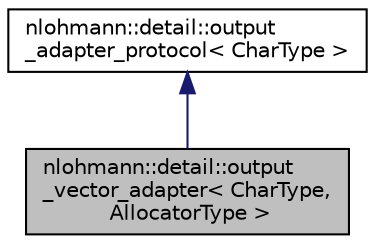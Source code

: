 digraph "nlohmann::detail::output_vector_adapter&lt; CharType, AllocatorType &gt;"
{
 // LATEX_PDF_SIZE
  edge [fontname="Helvetica",fontsize="10",labelfontname="Helvetica",labelfontsize="10"];
  node [fontname="Helvetica",fontsize="10",shape=record];
  Node1 [label="nlohmann::detail::output\l_vector_adapter\< CharType,\l AllocatorType \>",height=0.2,width=0.4,color="black", fillcolor="grey75", style="filled", fontcolor="black",tooltip="output adapter for byte vectors"];
  Node2 -> Node1 [dir="back",color="midnightblue",fontsize="10",style="solid",fontname="Helvetica"];
  Node2 [label="nlohmann::detail::output\l_adapter_protocol\< CharType \>",height=0.2,width=0.4,color="black", fillcolor="white", style="filled",URL="$structnlohmann_1_1detail_1_1output__adapter__protocol.html",tooltip="abstract output adapter interface"];
}
